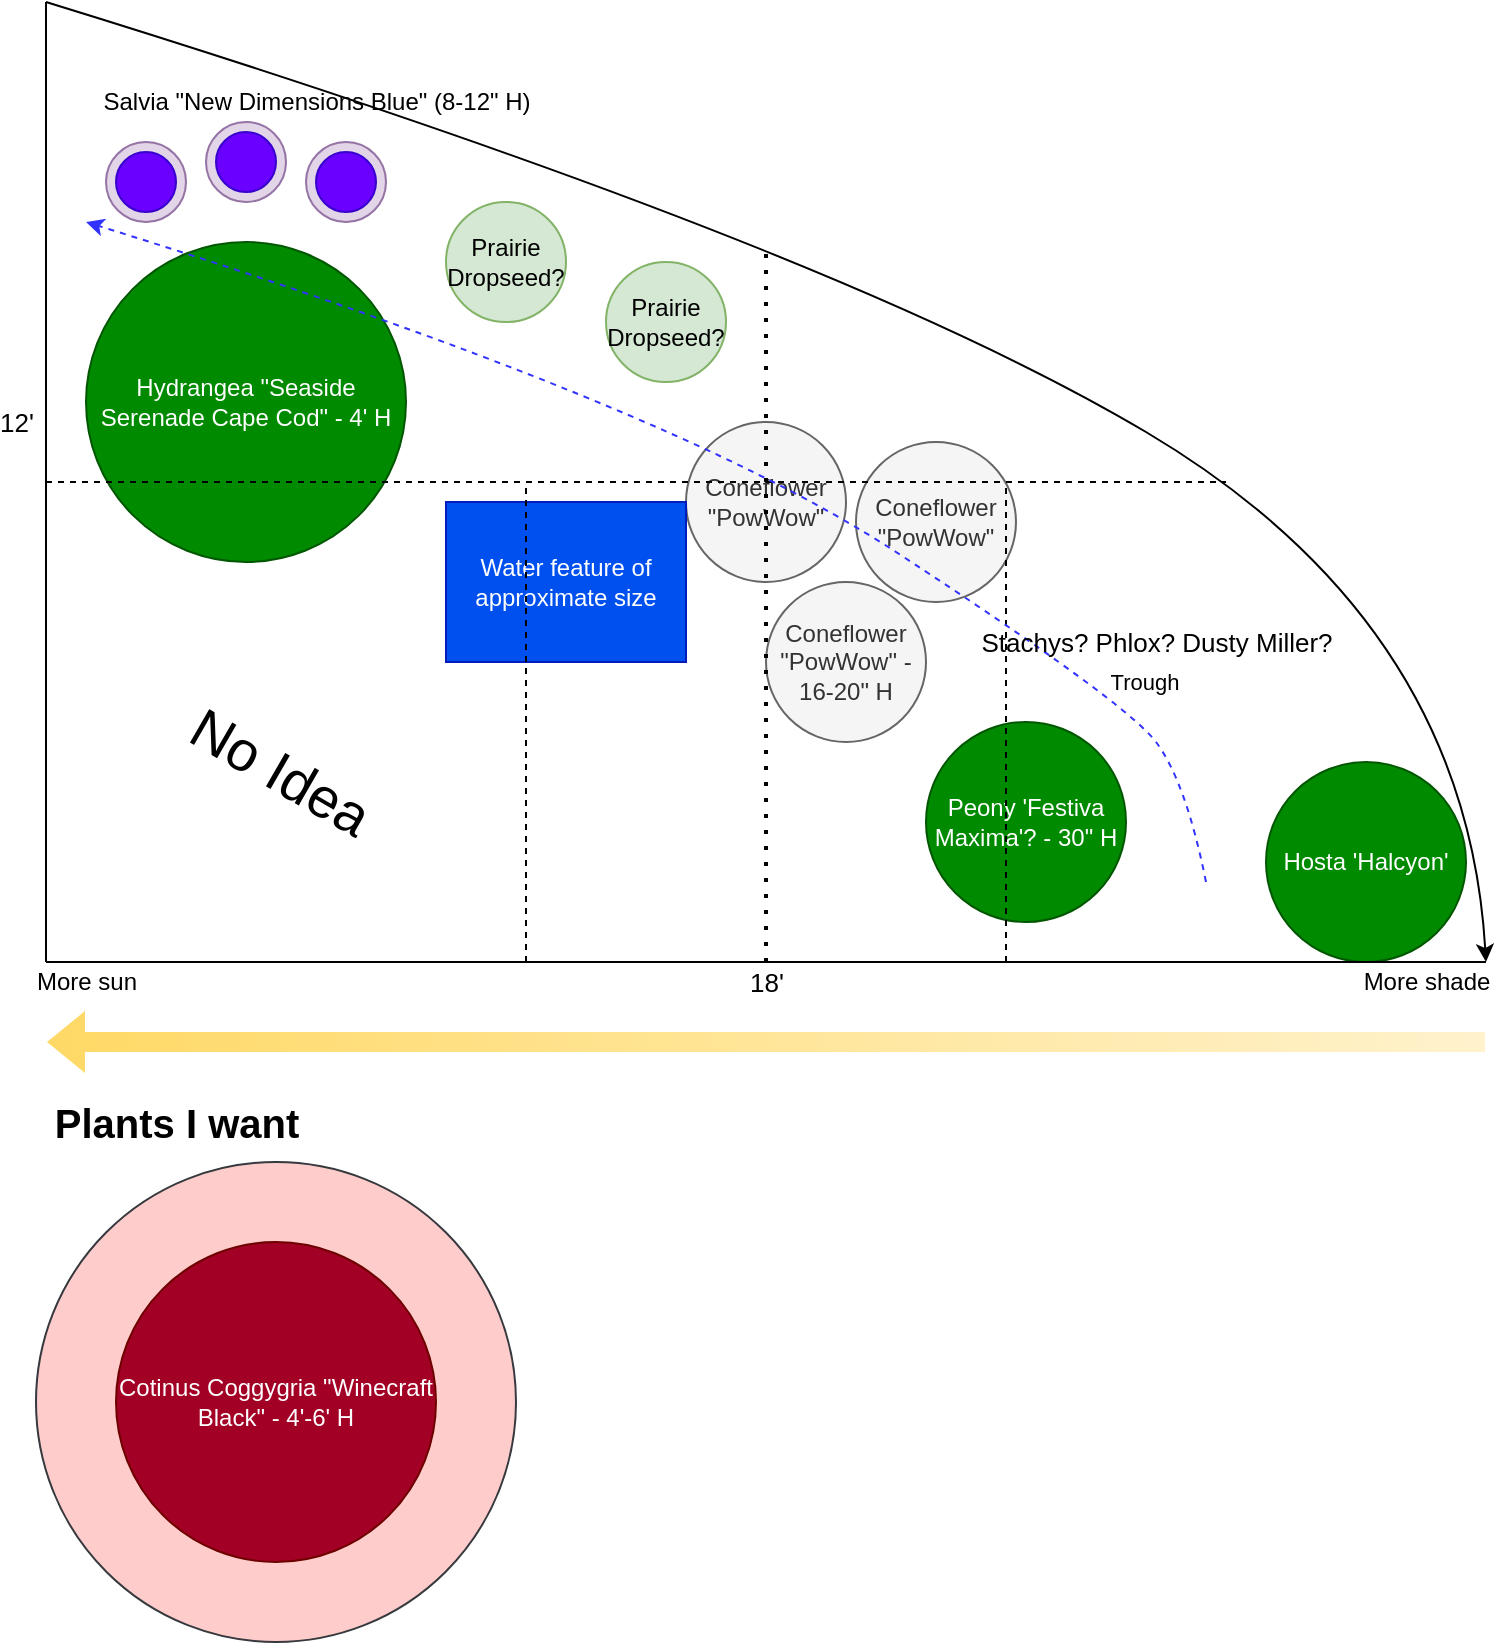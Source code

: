 <mxfile version="14.7.0" type="github">
  <diagram id="8aN0rm1MY_QhQ1KlozjM" name="Page-1">
    <mxGraphModel dx="1200" dy="727" grid="1" gridSize="10" guides="1" tooltips="1" connect="1" arrows="1" fold="1" page="1" pageScale="1" pageWidth="850" pageHeight="1100" math="0" shadow="0">
      <root>
        <mxCell id="0" />
        <mxCell id="1" parent="0" />
        <mxCell id="Cx3Qpiqb-a-1uhkqveDJ-6" value="" style="group;movable=0;resizable=0;rotatable=0;deletable=0;editable=0;connectable=0;container=0;" vertex="1" connectable="0" parent="1">
          <mxGeometry x="80" y="190" width="640" height="280" as="geometry" />
        </mxCell>
        <mxCell id="Cx3Qpiqb-a-1uhkqveDJ-56" value="Coneflower &quot;PowWow&quot;" style="ellipse;whiteSpace=wrap;html=1;aspect=fixed;fillColor=#f5f5f5;strokeColor=#666666;fontColor=#333333;" vertex="1" parent="1">
          <mxGeometry x="450" y="260" width="80" height="80" as="geometry" />
        </mxCell>
        <mxCell id="Cx3Qpiqb-a-1uhkqveDJ-59" value="Coneflower &quot;PowWow&quot;" style="ellipse;whiteSpace=wrap;html=1;aspect=fixed;fillColor=#f5f5f5;strokeColor=#666666;fontColor=#333333;" vertex="1" parent="1">
          <mxGeometry x="365" y="250" width="80" height="80" as="geometry" />
        </mxCell>
        <mxCell id="Cx3Qpiqb-a-1uhkqveDJ-60" value="Coneflower &quot;PowWow&quot; - 16-20&quot; H" style="ellipse;whiteSpace=wrap;html=1;aspect=fixed;fillColor=#f5f5f5;strokeColor=#666666;fontColor=#333333;" vertex="1" parent="1">
          <mxGeometry x="405" y="330" width="80" height="80" as="geometry" />
        </mxCell>
        <mxCell id="Cx3Qpiqb-a-1uhkqveDJ-4" value="Hydrangea &quot;Seaside Serenade Cape Cod&quot; - 4&#39; H" style="ellipse;whiteSpace=wrap;html=1;aspect=fixed;fillColor=#008a00;strokeColor=#005700;fontColor=#ffffff;" vertex="1" parent="1">
          <mxGeometry x="65" y="160" width="160" height="160" as="geometry" />
        </mxCell>
        <mxCell id="Cx3Qpiqb-a-1uhkqveDJ-57" value="" style="group" vertex="1" connectable="0" parent="1">
          <mxGeometry x="75" y="110" width="40" height="40" as="geometry" />
        </mxCell>
        <mxCell id="Cx3Qpiqb-a-1uhkqveDJ-12" value="" style="ellipse;whiteSpace=wrap;html=1;aspect=fixed;fillColor=#e1d5e7;strokeColor=#9673a6;" vertex="1" parent="Cx3Qpiqb-a-1uhkqveDJ-57">
          <mxGeometry width="40" height="40" as="geometry" />
        </mxCell>
        <mxCell id="Cx3Qpiqb-a-1uhkqveDJ-13" value="" style="ellipse;whiteSpace=wrap;html=1;aspect=fixed;strokeColor=#3700CC;fontColor=#ffffff;fillColor=#6a00ff;" vertex="1" parent="Cx3Qpiqb-a-1uhkqveDJ-57">
          <mxGeometry x="5" y="5" width="30" height="30" as="geometry" />
        </mxCell>
        <mxCell id="Cx3Qpiqb-a-1uhkqveDJ-67" value="Water feature of approximate size" style="rounded=0;whiteSpace=wrap;html=1;fillColor=#0050ef;strokeColor=#001DBC;fontColor=#ffffff;" vertex="1" parent="1">
          <mxGeometry x="245" y="290" width="120" height="80" as="geometry" />
        </mxCell>
        <mxCell id="Cx3Qpiqb-a-1uhkqveDJ-68" value="Hosta &#39;Halcyon&#39;" style="ellipse;whiteSpace=wrap;html=1;aspect=fixed;fillColor=#008a00;strokeColor=#005700;fontColor=#ffffff;" vertex="1" parent="1">
          <mxGeometry x="655" y="420" width="100" height="100" as="geometry" />
        </mxCell>
        <mxCell id="Cx3Qpiqb-a-1uhkqveDJ-72" value="Prairie Dropseed?" style="ellipse;whiteSpace=wrap;html=1;aspect=fixed;fillColor=#d5e8d4;strokeColor=#82b366;" vertex="1" parent="1">
          <mxGeometry x="325" y="170" width="60" height="60" as="geometry" />
        </mxCell>
        <mxCell id="Cx3Qpiqb-a-1uhkqveDJ-73" value="Prairie Dropseed?" style="ellipse;whiteSpace=wrap;html=1;aspect=fixed;fillColor=#d5e8d4;strokeColor=#82b366;" vertex="1" parent="1">
          <mxGeometry x="245" y="140" width="60" height="60" as="geometry" />
        </mxCell>
        <mxCell id="Cx3Qpiqb-a-1uhkqveDJ-74" value="Peony &#39;Festiva Maxima&#39;?&amp;nbsp;- 30&quot; H" style="ellipse;whiteSpace=wrap;html=1;aspect=fixed;fillColor=#008a00;strokeColor=#005700;fontColor=#ffffff;" vertex="1" parent="1">
          <mxGeometry x="485" y="400" width="100" height="100" as="geometry" />
        </mxCell>
        <mxCell id="Cx3Qpiqb-a-1uhkqveDJ-76" value="" style="endArrow=none;html=1;dashed=1;" edge="1" parent="1">
          <mxGeometry width="50" height="50" relative="1" as="geometry">
            <mxPoint x="285" y="520" as="sourcePoint" />
            <mxPoint x="285" y="280" as="targetPoint" />
          </mxGeometry>
        </mxCell>
        <mxCell id="Cx3Qpiqb-a-1uhkqveDJ-1" value="" style="endArrow=none;html=1;" edge="1" parent="1">
          <mxGeometry x="45" y="240" width="50" height="50" as="geometry">
            <mxPoint x="45" y="520" as="sourcePoint" />
            <mxPoint x="45" y="40" as="targetPoint" />
          </mxGeometry>
        </mxCell>
        <mxCell id="Cx3Qpiqb-a-1uhkqveDJ-80" value="12&#39;" style="edgeLabel;html=1;align=center;verticalAlign=middle;resizable=0;points=[];fontSize=13;" vertex="1" connectable="0" parent="Cx3Qpiqb-a-1uhkqveDJ-1">
          <mxGeometry relative="1" as="geometry">
            <mxPoint x="-15" y="-30" as="offset" />
          </mxGeometry>
        </mxCell>
        <mxCell id="Cx3Qpiqb-a-1uhkqveDJ-2" value="" style="endArrow=none;html=1;" edge="1" parent="1">
          <mxGeometry x="45" y="240" width="50" height="50" as="geometry">
            <mxPoint x="45" y="520" as="sourcePoint" />
            <mxPoint x="765" y="520" as="targetPoint" />
          </mxGeometry>
        </mxCell>
        <mxCell id="Cx3Qpiqb-a-1uhkqveDJ-81" value="18&#39;" style="edgeLabel;html=1;align=center;verticalAlign=middle;resizable=0;points=[];fontSize=13;" vertex="1" connectable="0" parent="Cx3Qpiqb-a-1uhkqveDJ-2">
          <mxGeometry relative="1" as="geometry">
            <mxPoint y="10" as="offset" />
          </mxGeometry>
        </mxCell>
        <mxCell id="Cx3Qpiqb-a-1uhkqveDJ-3" value="" style="curved=1;endArrow=classic;html=1;" edge="1" parent="1">
          <mxGeometry x="45" y="240" width="50" height="50" as="geometry">
            <mxPoint x="45" y="40" as="sourcePoint" />
            <mxPoint x="765" y="520" as="targetPoint" />
            <Array as="points">
              <mxPoint x="435" y="160" />
              <mxPoint x="755" y="350" />
            </Array>
          </mxGeometry>
        </mxCell>
        <mxCell id="Cx3Qpiqb-a-1uhkqveDJ-77" value="" style="endArrow=none;html=1;dashed=1;" edge="1" parent="1">
          <mxGeometry width="50" height="50" relative="1" as="geometry">
            <mxPoint x="525" y="520" as="sourcePoint" />
            <mxPoint x="525" y="280" as="targetPoint" />
          </mxGeometry>
        </mxCell>
        <mxCell id="Cx3Qpiqb-a-1uhkqveDJ-78" value="" style="endArrow=none;dashed=1;html=1;strokeWidth=1;" edge="1" parent="1">
          <mxGeometry width="50" height="50" relative="1" as="geometry">
            <mxPoint x="45" y="280" as="sourcePoint" />
            <mxPoint x="635" y="280" as="targetPoint" />
          </mxGeometry>
        </mxCell>
        <mxCell id="Cx3Qpiqb-a-1uhkqveDJ-79" value="" style="endArrow=none;dashed=1;html=1;dashPattern=1 3;strokeWidth=2;" edge="1" parent="1">
          <mxGeometry width="50" height="50" relative="1" as="geometry">
            <mxPoint x="405" y="520" as="sourcePoint" />
            <mxPoint x="405" y="160" as="targetPoint" />
          </mxGeometry>
        </mxCell>
        <mxCell id="Cx3Qpiqb-a-1uhkqveDJ-85" value="" style="group" vertex="1" connectable="0" parent="1">
          <mxGeometry x="125" y="100" width="40" height="40" as="geometry" />
        </mxCell>
        <mxCell id="Cx3Qpiqb-a-1uhkqveDJ-86" value="" style="ellipse;whiteSpace=wrap;html=1;aspect=fixed;fillColor=#e1d5e7;strokeColor=#9673a6;" vertex="1" parent="Cx3Qpiqb-a-1uhkqveDJ-85">
          <mxGeometry width="40" height="40" as="geometry" />
        </mxCell>
        <mxCell id="Cx3Qpiqb-a-1uhkqveDJ-87" value="" style="ellipse;whiteSpace=wrap;html=1;aspect=fixed;strokeColor=#3700CC;fontColor=#ffffff;fillColor=#6a00ff;" vertex="1" parent="Cx3Qpiqb-a-1uhkqveDJ-85">
          <mxGeometry x="5" y="5" width="30" height="30" as="geometry" />
        </mxCell>
        <mxCell id="Cx3Qpiqb-a-1uhkqveDJ-89" value="" style="group" vertex="1" connectable="0" parent="1">
          <mxGeometry x="175" y="110" width="40" height="40" as="geometry" />
        </mxCell>
        <mxCell id="Cx3Qpiqb-a-1uhkqveDJ-90" value="" style="ellipse;whiteSpace=wrap;html=1;aspect=fixed;fillColor=#e1d5e7;strokeColor=#9673a6;" vertex="1" parent="Cx3Qpiqb-a-1uhkqveDJ-89">
          <mxGeometry width="40" height="40" as="geometry" />
        </mxCell>
        <mxCell id="Cx3Qpiqb-a-1uhkqveDJ-91" value="" style="ellipse;whiteSpace=wrap;html=1;aspect=fixed;strokeColor=#3700CC;fontColor=#ffffff;fillColor=#6a00ff;" vertex="1" parent="Cx3Qpiqb-a-1uhkqveDJ-89">
          <mxGeometry x="5" y="5" width="30" height="30" as="geometry" />
        </mxCell>
        <mxCell id="Cx3Qpiqb-a-1uhkqveDJ-93" value="Salvia &quot;New Dimensions Blue&quot; (8-12&quot; H)" style="text;html=1;align=center;verticalAlign=middle;resizable=0;points=[];autosize=1;strokeColor=none;" vertex="1" parent="1">
          <mxGeometry x="65" y="80" width="230" height="20" as="geometry" />
        </mxCell>
        <mxCell id="Cx3Qpiqb-a-1uhkqveDJ-95" value="" style="curved=1;endArrow=classic;html=1;dashed=1;strokeWidth=1;strokeColor=#3333FF;" edge="1" parent="1">
          <mxGeometry width="50" height="50" relative="1" as="geometry">
            <mxPoint x="625" y="480" as="sourcePoint" />
            <mxPoint x="65" y="150" as="targetPoint" />
            <Array as="points">
              <mxPoint x="615" y="430" />
              <mxPoint x="585" y="390" />
              <mxPoint x="355" y="240" />
            </Array>
          </mxGeometry>
        </mxCell>
        <mxCell id="Cx3Qpiqb-a-1uhkqveDJ-96" value="Trough" style="edgeLabel;html=1;align=center;verticalAlign=middle;resizable=0;points=[];fontColor=#000000;" vertex="1" connectable="0" parent="Cx3Qpiqb-a-1uhkqveDJ-95">
          <mxGeometry x="-0.636" relative="1" as="geometry">
            <mxPoint x="28" y="2" as="offset" />
          </mxGeometry>
        </mxCell>
        <mxCell id="Cx3Qpiqb-a-1uhkqveDJ-101" value="" style="group" vertex="1" connectable="0" parent="1">
          <mxGeometry x="40" y="620" width="240" height="240" as="geometry" />
        </mxCell>
        <mxCell id="Cx3Qpiqb-a-1uhkqveDJ-97" value="" style="ellipse;whiteSpace=wrap;html=1;aspect=fixed;fillColor=#ffcccc;strokeColor=#36393d;" vertex="1" parent="Cx3Qpiqb-a-1uhkqveDJ-101">
          <mxGeometry width="240" height="240" as="geometry" />
        </mxCell>
        <mxCell id="Cx3Qpiqb-a-1uhkqveDJ-100" value="Cotinus Coggygria &quot;Winecraft Black&quot; - 4&#39;-6&#39; H" style="ellipse;whiteSpace=wrap;html=1;aspect=fixed;fillColor=#a20025;strokeColor=#6F0000;fontColor=#ffffff;" vertex="1" parent="Cx3Qpiqb-a-1uhkqveDJ-101">
          <mxGeometry x="40" y="40" width="160" height="160" as="geometry" />
        </mxCell>
        <mxCell id="Cx3Qpiqb-a-1uhkqveDJ-102" value="" style="shape=flexArrow;endArrow=classic;html=1;dashed=1;fontColor=#000000;strokeWidth=1;gradientColor=#ffd966;fillColor=#fff2cc;gradientDirection=west;strokeColor=none;" edge="1" parent="1">
          <mxGeometry width="50" height="50" relative="1" as="geometry">
            <mxPoint x="765" y="560" as="sourcePoint" />
            <mxPoint x="45" y="560" as="targetPoint" />
          </mxGeometry>
        </mxCell>
        <mxCell id="Cx3Qpiqb-a-1uhkqveDJ-103" value="More sun" style="text;html=1;align=center;verticalAlign=middle;resizable=0;points=[];autosize=1;strokeColor=none;fontColor=#000000;" vertex="1" parent="1">
          <mxGeometry x="30" y="520" width="70" height="20" as="geometry" />
        </mxCell>
        <mxCell id="Cx3Qpiqb-a-1uhkqveDJ-104" value="More shade" style="text;html=1;align=center;verticalAlign=middle;resizable=0;points=[];autosize=1;strokeColor=none;fontColor=#000000;" vertex="1" parent="1">
          <mxGeometry x="695" y="520" width="80" height="20" as="geometry" />
        </mxCell>
        <mxCell id="Cx3Qpiqb-a-1uhkqveDJ-105" value="Plants I want" style="text;html=1;align=center;verticalAlign=middle;resizable=0;points=[];autosize=1;strokeColor=none;fontColor=#000000;fontStyle=1;fontSize=20;" vertex="1" parent="1">
          <mxGeometry x="40" y="585" width="140" height="30" as="geometry" />
        </mxCell>
        <mxCell id="Cx3Qpiqb-a-1uhkqveDJ-106" value="No Idea" style="text;html=1;strokeColor=none;fillColor=none;align=center;verticalAlign=middle;whiteSpace=wrap;rounded=0;fontColor=#000000;rotation=30;fontSize=28;" vertex="1" parent="1">
          <mxGeometry x="100" y="410" width="125" height="30" as="geometry" />
        </mxCell>
        <mxCell id="Cx3Qpiqb-a-1uhkqveDJ-107" value="Stachys? Phlox? Dusty Miller?" style="text;html=1;align=center;verticalAlign=middle;resizable=0;points=[];autosize=1;strokeColor=none;fontSize=13;fontColor=#000000;" vertex="1" parent="1">
          <mxGeometry x="505" y="350" width="190" height="20" as="geometry" />
        </mxCell>
      </root>
    </mxGraphModel>
  </diagram>
</mxfile>
